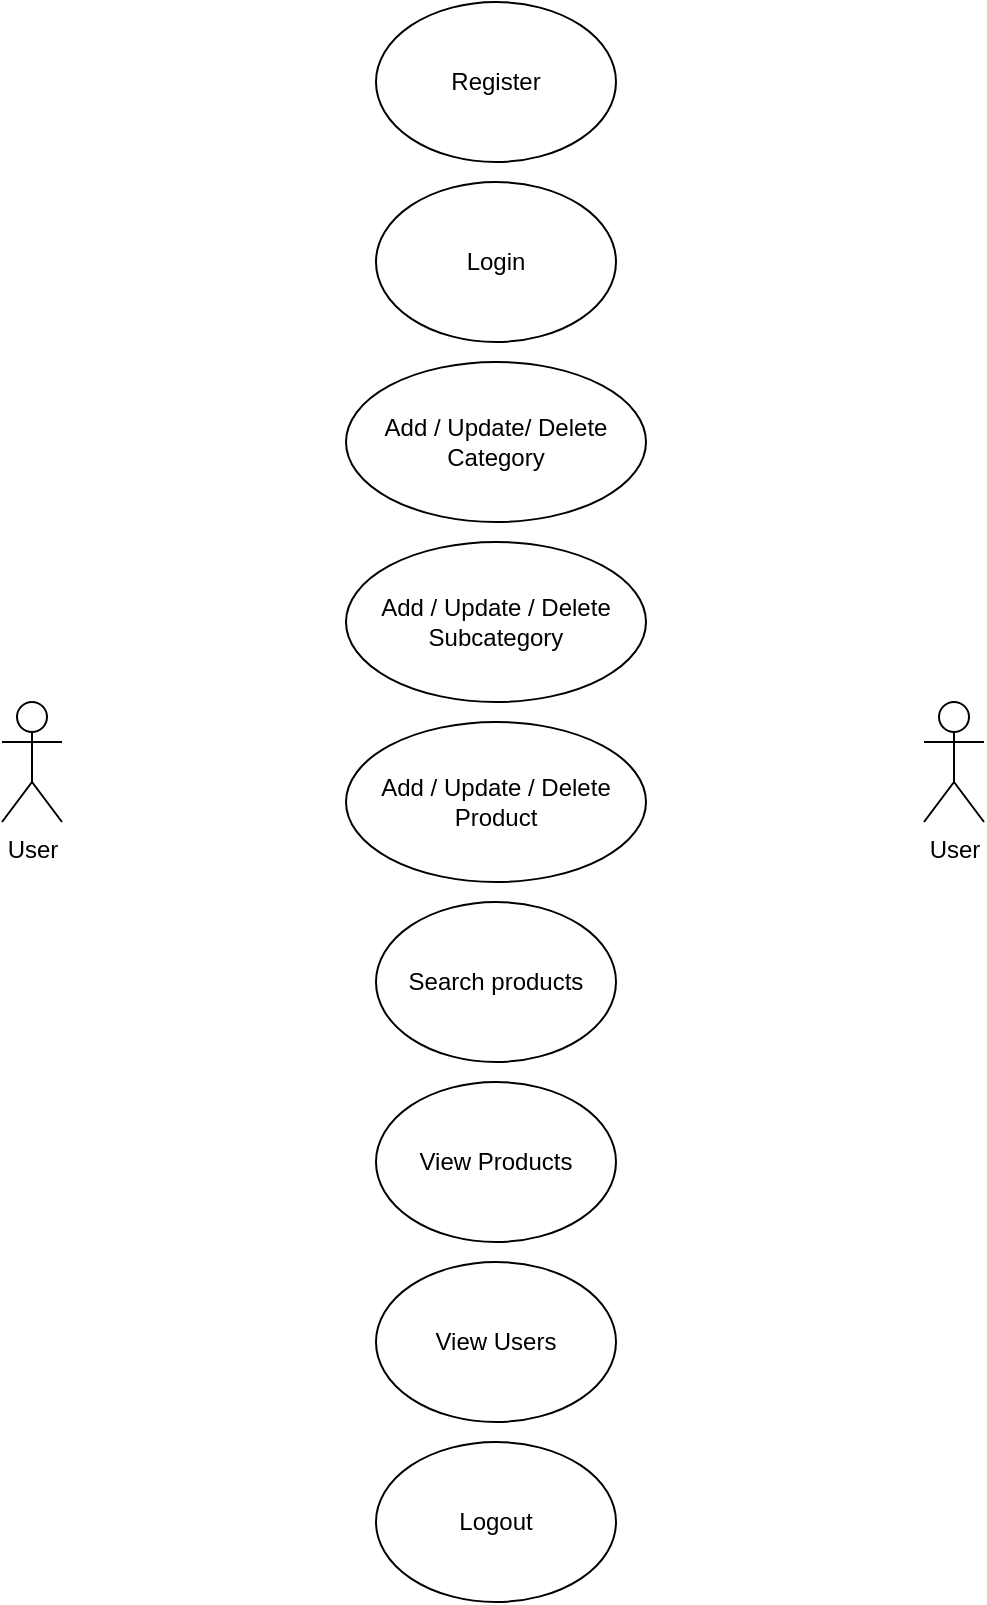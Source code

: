 <mxfile version="26.2.5">
  <diagram name="Page-1" id="FbGKx6eWu9knlTq-HqXQ">
    <mxGraphModel dx="1069" dy="1662" grid="1" gridSize="10" guides="1" tooltips="1" connect="1" arrows="1" fold="1" page="1" pageScale="1" pageWidth="850" pageHeight="1100" math="0" shadow="0">
      <root>
        <mxCell id="0" />
        <mxCell id="1" parent="0" />
        <mxCell id="Nl0Tw7YQ_8z09jcdJoS5-1" value="Add / Update/ Delete&lt;div&gt;Category&lt;/div&gt;" style="ellipse;whiteSpace=wrap;html=1;" vertex="1" parent="1">
          <mxGeometry x="410" y="80" width="150" height="80" as="geometry" />
        </mxCell>
        <mxCell id="Nl0Tw7YQ_8z09jcdJoS5-3" value="Add / Update / Delete&lt;div&gt;Subcategory&lt;/div&gt;" style="ellipse;whiteSpace=wrap;html=1;" vertex="1" parent="1">
          <mxGeometry x="410" y="170" width="150" height="80" as="geometry" />
        </mxCell>
        <mxCell id="Nl0Tw7YQ_8z09jcdJoS5-4" value="Add / Update / Delete&lt;div&gt;Product&lt;/div&gt;" style="ellipse;whiteSpace=wrap;html=1;" vertex="1" parent="1">
          <mxGeometry x="410" y="260" width="150" height="80" as="geometry" />
        </mxCell>
        <mxCell id="Nl0Tw7YQ_8z09jcdJoS5-5" value="View Products" style="ellipse;whiteSpace=wrap;html=1;" vertex="1" parent="1">
          <mxGeometry x="425" y="440" width="120" height="80" as="geometry" />
        </mxCell>
        <mxCell id="Nl0Tw7YQ_8z09jcdJoS5-6" value="Register" style="ellipse;whiteSpace=wrap;html=1;" vertex="1" parent="1">
          <mxGeometry x="425" y="-100" width="120" height="80" as="geometry" />
        </mxCell>
        <mxCell id="Nl0Tw7YQ_8z09jcdJoS5-7" value="Search products" style="ellipse;whiteSpace=wrap;html=1;" vertex="1" parent="1">
          <mxGeometry x="425" y="350" width="120" height="80" as="geometry" />
        </mxCell>
        <mxCell id="Nl0Tw7YQ_8z09jcdJoS5-8" value="View Users" style="ellipse;whiteSpace=wrap;html=1;" vertex="1" parent="1">
          <mxGeometry x="425" y="530" width="120" height="80" as="geometry" />
        </mxCell>
        <mxCell id="Nl0Tw7YQ_8z09jcdJoS5-9" value="Logout" style="ellipse;whiteSpace=wrap;html=1;" vertex="1" parent="1">
          <mxGeometry x="425" y="620" width="120" height="80" as="geometry" />
        </mxCell>
        <mxCell id="Nl0Tw7YQ_8z09jcdJoS5-10" value="Login" style="ellipse;whiteSpace=wrap;html=1;" vertex="1" parent="1">
          <mxGeometry x="425" y="-10" width="120" height="80" as="geometry" />
        </mxCell>
        <mxCell id="Nl0Tw7YQ_8z09jcdJoS5-12" value="User" style="shape=umlActor;verticalLabelPosition=bottom;verticalAlign=top;html=1;outlineConnect=0;" vertex="1" parent="1">
          <mxGeometry x="238" y="250" width="30" height="60" as="geometry" />
        </mxCell>
        <mxCell id="Nl0Tw7YQ_8z09jcdJoS5-13" value="User" style="shape=umlActor;verticalLabelPosition=bottom;verticalAlign=top;html=1;outlineConnect=0;" vertex="1" parent="1">
          <mxGeometry x="699" y="250" width="30" height="60" as="geometry" />
        </mxCell>
      </root>
    </mxGraphModel>
  </diagram>
</mxfile>
